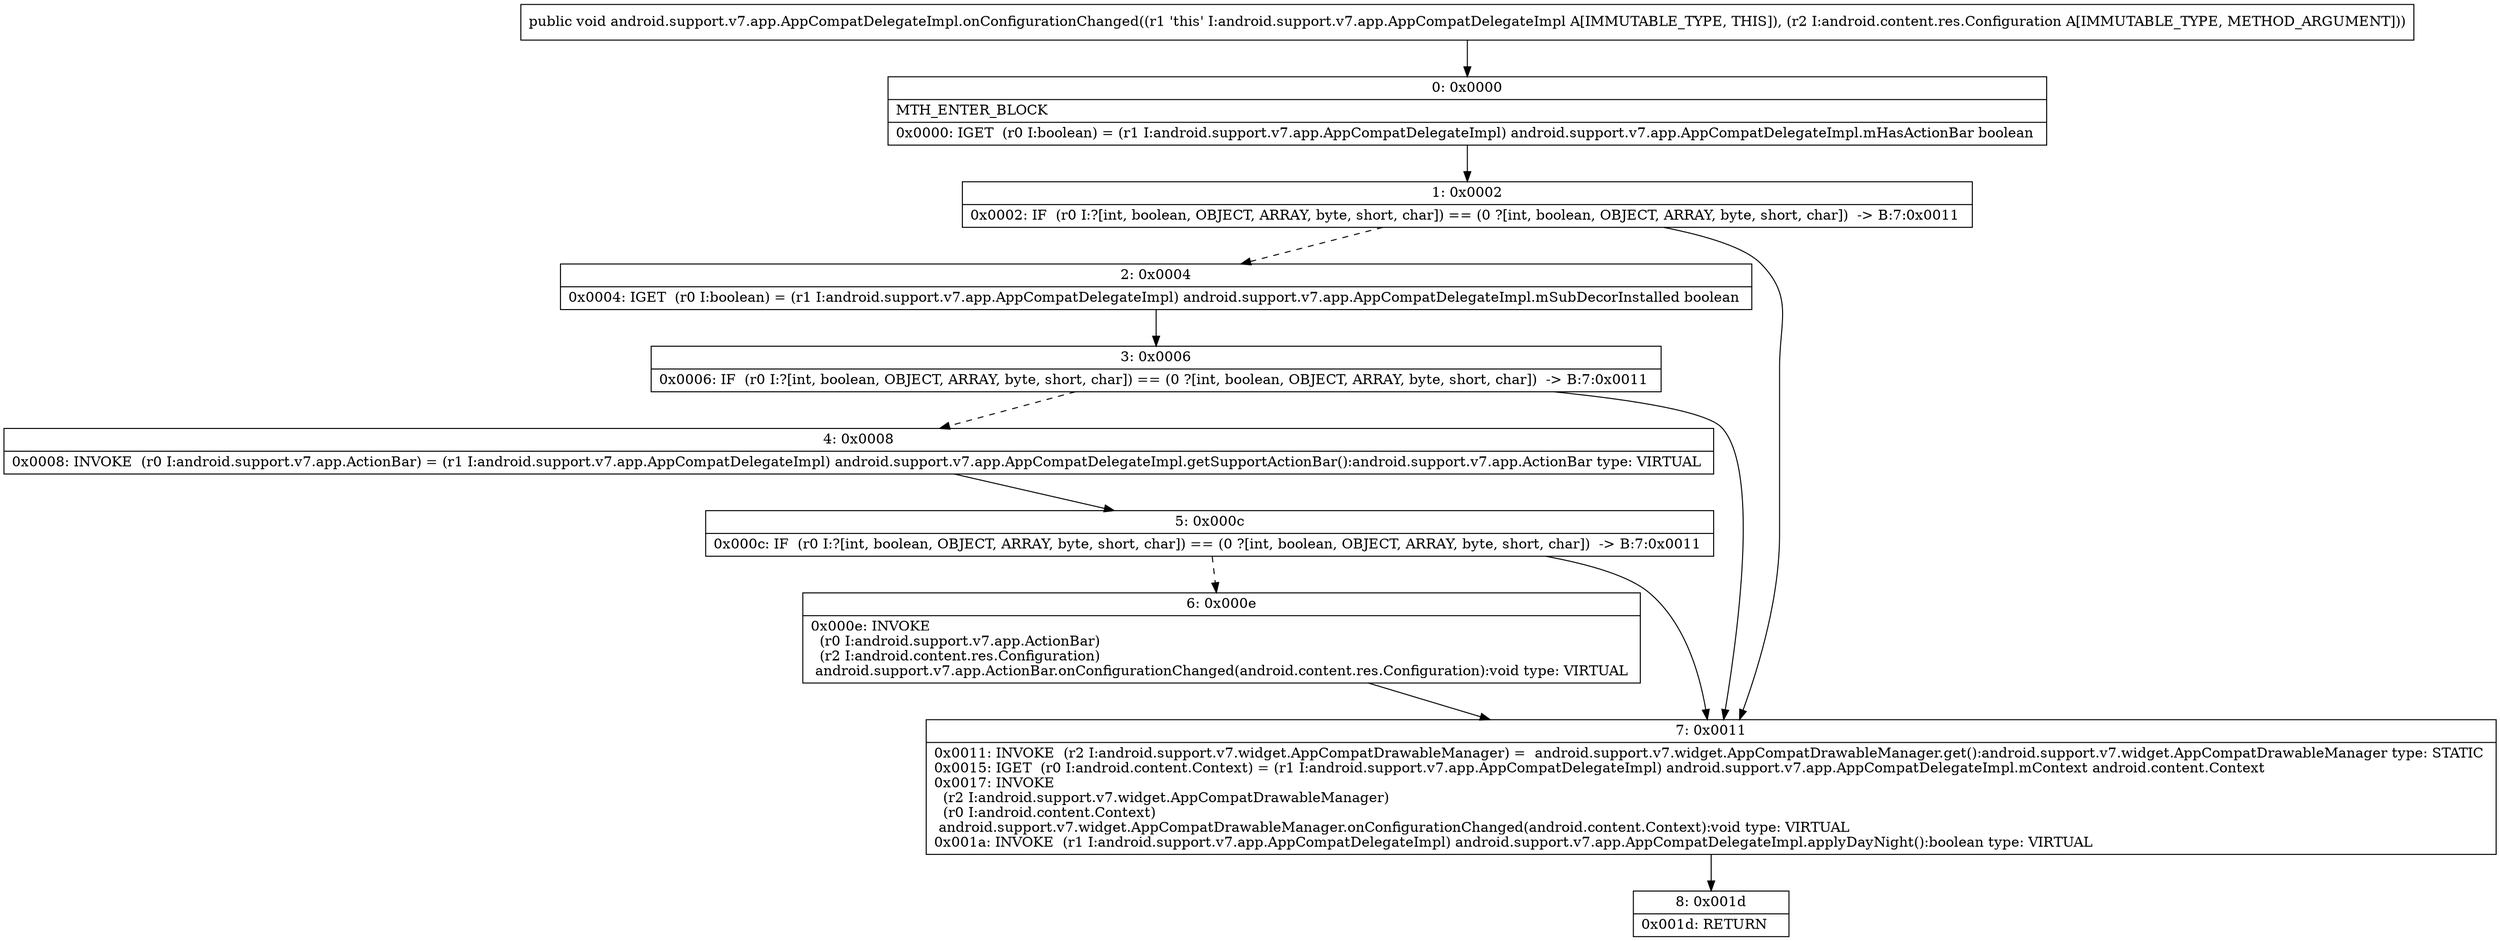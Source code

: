 digraph "CFG forandroid.support.v7.app.AppCompatDelegateImpl.onConfigurationChanged(Landroid\/content\/res\/Configuration;)V" {
Node_0 [shape=record,label="{0\:\ 0x0000|MTH_ENTER_BLOCK\l|0x0000: IGET  (r0 I:boolean) = (r1 I:android.support.v7.app.AppCompatDelegateImpl) android.support.v7.app.AppCompatDelegateImpl.mHasActionBar boolean \l}"];
Node_1 [shape=record,label="{1\:\ 0x0002|0x0002: IF  (r0 I:?[int, boolean, OBJECT, ARRAY, byte, short, char]) == (0 ?[int, boolean, OBJECT, ARRAY, byte, short, char])  \-\> B:7:0x0011 \l}"];
Node_2 [shape=record,label="{2\:\ 0x0004|0x0004: IGET  (r0 I:boolean) = (r1 I:android.support.v7.app.AppCompatDelegateImpl) android.support.v7.app.AppCompatDelegateImpl.mSubDecorInstalled boolean \l}"];
Node_3 [shape=record,label="{3\:\ 0x0006|0x0006: IF  (r0 I:?[int, boolean, OBJECT, ARRAY, byte, short, char]) == (0 ?[int, boolean, OBJECT, ARRAY, byte, short, char])  \-\> B:7:0x0011 \l}"];
Node_4 [shape=record,label="{4\:\ 0x0008|0x0008: INVOKE  (r0 I:android.support.v7.app.ActionBar) = (r1 I:android.support.v7.app.AppCompatDelegateImpl) android.support.v7.app.AppCompatDelegateImpl.getSupportActionBar():android.support.v7.app.ActionBar type: VIRTUAL \l}"];
Node_5 [shape=record,label="{5\:\ 0x000c|0x000c: IF  (r0 I:?[int, boolean, OBJECT, ARRAY, byte, short, char]) == (0 ?[int, boolean, OBJECT, ARRAY, byte, short, char])  \-\> B:7:0x0011 \l}"];
Node_6 [shape=record,label="{6\:\ 0x000e|0x000e: INVOKE  \l  (r0 I:android.support.v7.app.ActionBar)\l  (r2 I:android.content.res.Configuration)\l android.support.v7.app.ActionBar.onConfigurationChanged(android.content.res.Configuration):void type: VIRTUAL \l}"];
Node_7 [shape=record,label="{7\:\ 0x0011|0x0011: INVOKE  (r2 I:android.support.v7.widget.AppCompatDrawableManager) =  android.support.v7.widget.AppCompatDrawableManager.get():android.support.v7.widget.AppCompatDrawableManager type: STATIC \l0x0015: IGET  (r0 I:android.content.Context) = (r1 I:android.support.v7.app.AppCompatDelegateImpl) android.support.v7.app.AppCompatDelegateImpl.mContext android.content.Context \l0x0017: INVOKE  \l  (r2 I:android.support.v7.widget.AppCompatDrawableManager)\l  (r0 I:android.content.Context)\l android.support.v7.widget.AppCompatDrawableManager.onConfigurationChanged(android.content.Context):void type: VIRTUAL \l0x001a: INVOKE  (r1 I:android.support.v7.app.AppCompatDelegateImpl) android.support.v7.app.AppCompatDelegateImpl.applyDayNight():boolean type: VIRTUAL \l}"];
Node_8 [shape=record,label="{8\:\ 0x001d|0x001d: RETURN   \l}"];
MethodNode[shape=record,label="{public void android.support.v7.app.AppCompatDelegateImpl.onConfigurationChanged((r1 'this' I:android.support.v7.app.AppCompatDelegateImpl A[IMMUTABLE_TYPE, THIS]), (r2 I:android.content.res.Configuration A[IMMUTABLE_TYPE, METHOD_ARGUMENT])) }"];
MethodNode -> Node_0;
Node_0 -> Node_1;
Node_1 -> Node_2[style=dashed];
Node_1 -> Node_7;
Node_2 -> Node_3;
Node_3 -> Node_4[style=dashed];
Node_3 -> Node_7;
Node_4 -> Node_5;
Node_5 -> Node_6[style=dashed];
Node_5 -> Node_7;
Node_6 -> Node_7;
Node_7 -> Node_8;
}

